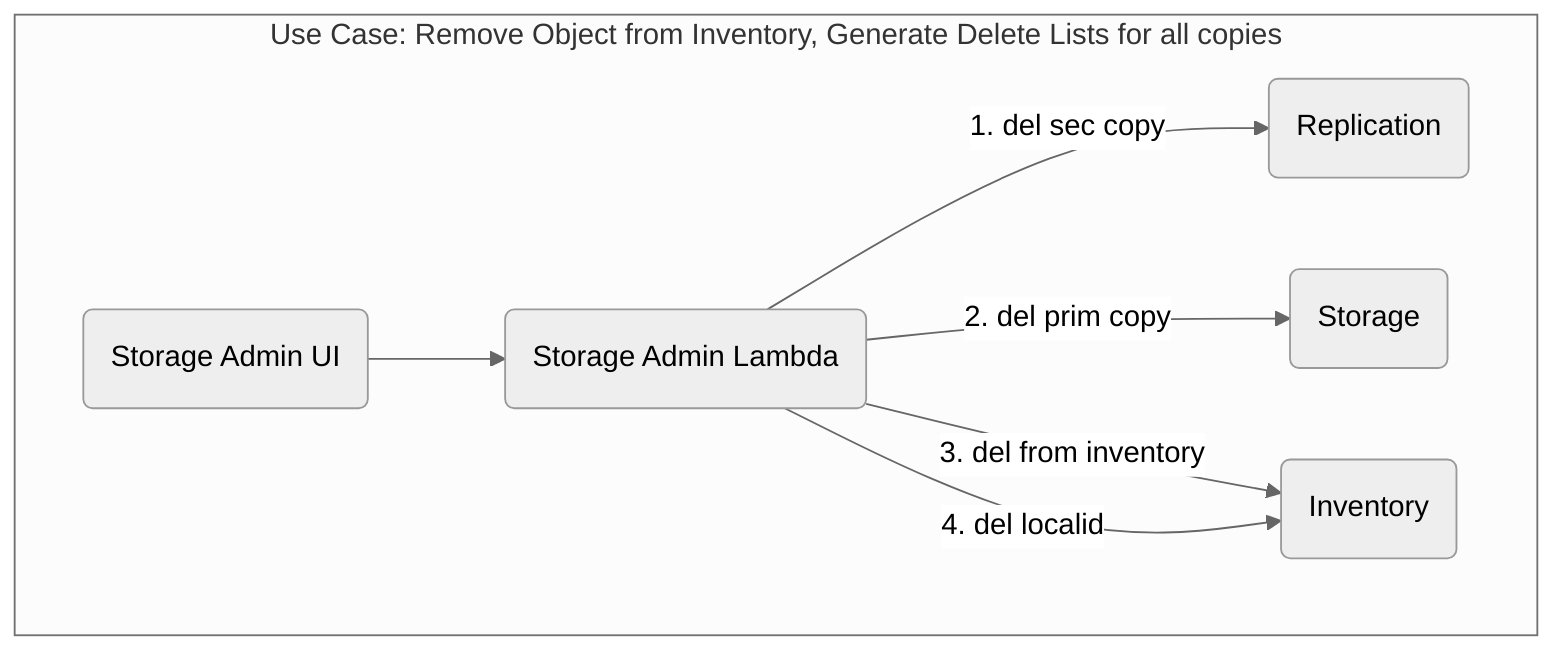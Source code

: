 %%{init: {'theme': 'neutral', 'securityLevel': 'loose'}}%%
graph TD
  SAUI("Storage Admin UI")
  SA("Storage Admin Lambda")
  REPLIC(Replication)
  ST(Storage)
  INV(Inventory)

  subgraph "Use Case: Remove Object from Inventory, Generate Delete Lists for all copies"
    SAUI-->SA
    SA-->|"1. del sec copy"|REPLIC
    SA-->|"2. del prim copy"|ST
    SA-->|"3. del from inventory"|INV
    SA-->|"4. del localid"|INV
  end